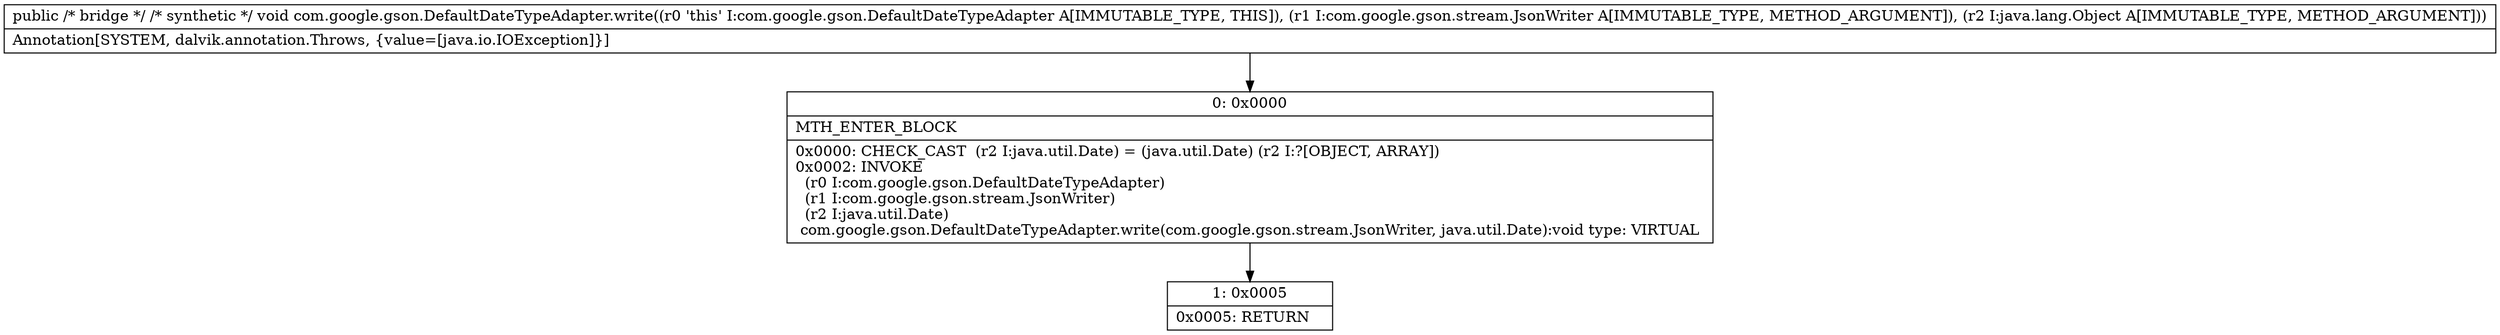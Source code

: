 digraph "CFG forcom.google.gson.DefaultDateTypeAdapter.write(Lcom\/google\/gson\/stream\/JsonWriter;Ljava\/lang\/Object;)V" {
Node_0 [shape=record,label="{0\:\ 0x0000|MTH_ENTER_BLOCK\l|0x0000: CHECK_CAST  (r2 I:java.util.Date) = (java.util.Date) (r2 I:?[OBJECT, ARRAY]) \l0x0002: INVOKE  \l  (r0 I:com.google.gson.DefaultDateTypeAdapter)\l  (r1 I:com.google.gson.stream.JsonWriter)\l  (r2 I:java.util.Date)\l com.google.gson.DefaultDateTypeAdapter.write(com.google.gson.stream.JsonWriter, java.util.Date):void type: VIRTUAL \l}"];
Node_1 [shape=record,label="{1\:\ 0x0005|0x0005: RETURN   \l}"];
MethodNode[shape=record,label="{public \/* bridge *\/ \/* synthetic *\/ void com.google.gson.DefaultDateTypeAdapter.write((r0 'this' I:com.google.gson.DefaultDateTypeAdapter A[IMMUTABLE_TYPE, THIS]), (r1 I:com.google.gson.stream.JsonWriter A[IMMUTABLE_TYPE, METHOD_ARGUMENT]), (r2 I:java.lang.Object A[IMMUTABLE_TYPE, METHOD_ARGUMENT]))  | Annotation[SYSTEM, dalvik.annotation.Throws, \{value=[java.io.IOException]\}]\l}"];
MethodNode -> Node_0;
Node_0 -> Node_1;
}

